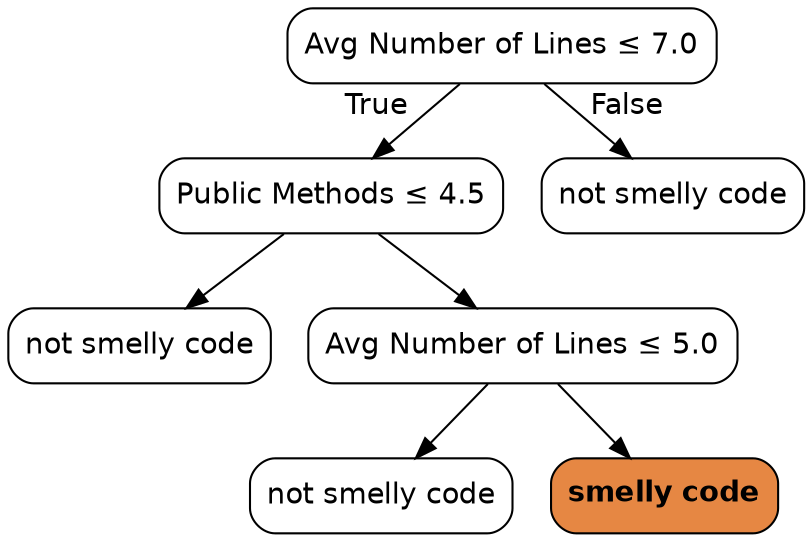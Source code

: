 digraph Tree {
node [color="black", fontname=helvetica, shape=box,  style="filled, rounded", fillcolor="#FFFFFF"];
edge [fontname=helvetica];
0 [label=<Avg Number of Lines &le; 7.0>];
1 [label=<Public Methods &le; 4.5>];
0 -> 1  [headlabel="True", labelangle=45, labeldistance="2.5"];
3 [label=<not smelly code>];
1 -> 3;
4 [label=<Avg Number of Lines &le; 5.0>];
1 -> 4;
5 [label=<not smelly code>];
4 -> 5;
6 [label=<<b>smelly code</b>>, fillcolor="#e68743"];
4 -> 6;
2 [label=<not smelly code>];
0 -> 2  [headlabel="False", labelangle="-45", labeldistance="2.5"];
}
